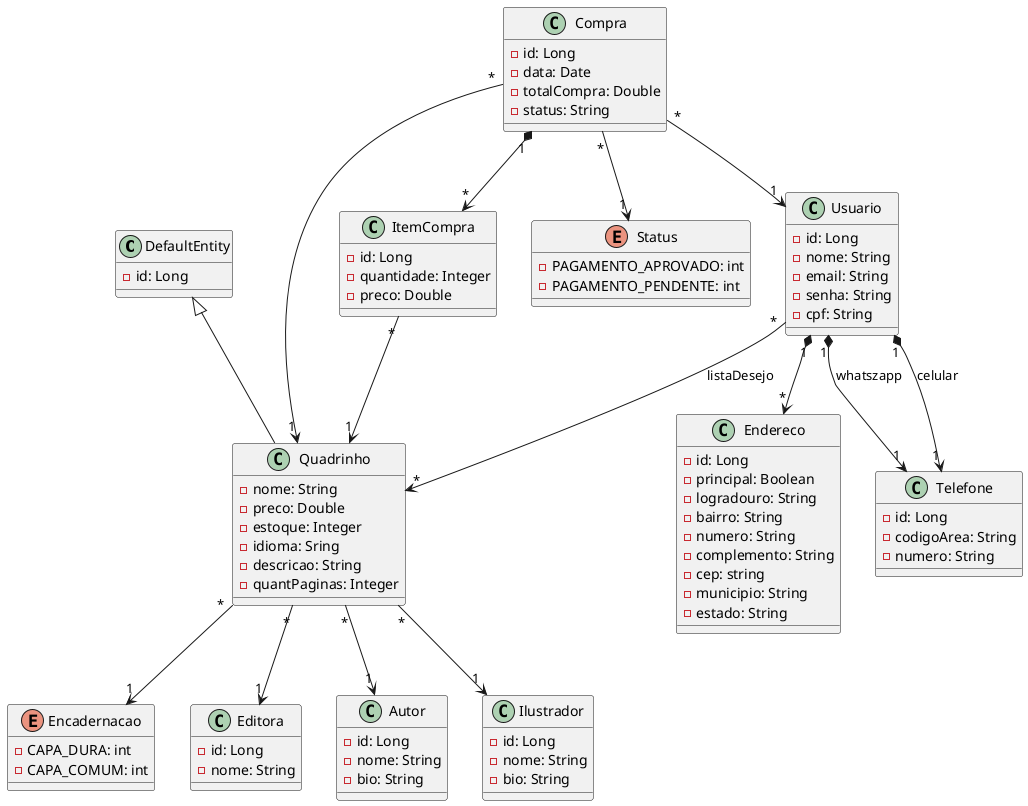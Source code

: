 @startuml

    class DefaultEntity{
        - id: Long
    }

    class Quadrinho{
        - nome: String
        - preco: Double
        - estoque: Integer
        - idioma: Sring
        - descricao: String
        - quantPaginas: Integer
    }

    enum Encadernacao{
        - CAPA_DURA: int
        - CAPA_COMUM: int
    }

    class Editora{
        - id: Long
        - nome: String  
        }

    class Autor{
        - id: Long
        - nome: String
        - bio: String
    }

    Class Ilustrador{
        - id: Long
        - nome: String
        - bio: String
    }

    class Usuario{
        - id: Long
        - nome: String
        - email: String
        - senha: String
        - cpf: String
    }
    Class Telefone{
        - id: Long
        - codigoArea: String
        - numero: String
    }
    class Compra{
        - id: Long
        - data: Date
        - totalCompra: Double
        - status: String
    }

    enum Status{
        - PAGAMENTO_APROVADO: int
        - PAGAMENTO_PENDENTE: int
    }


    class ItemCompra{
        - id: Long
        - quantidade: Integer
        - preco: Double
    }
    class Endereco{
        - id: Long
        - principal: Boolean
        - logradouro: String
        - bairro: String
        - numero: String
        - complemento: String
        - cep: string
        - municipio: String
        - estado: String
    }

    Quadrinho "*" --> "1" Encadernacao

    Usuario "*" --> "*" Quadrinho: listaDesejo
    Usuario "1"*--> "1" Telefone: celular
    Usuario "1"*--> "1" Telefone: whatszapp
    Usuario "1" *--> "*" Endereco



    Compra "1" *--> "*"ItemCompra
    Compra "*" --> "1" Usuario
    Compra "*" --> "1" Quadrinho
    Compra "*" --> "1" Status


    ItemCompra "*" --> "1" Quadrinho

    DefaultEntity <|-- Quadrinho

    Quadrinho "*" --> "1" Autor
    Quadrinho "*" --> "1" Ilustrador
    Quadrinho "*" --> "1" Editora
    
@enduml